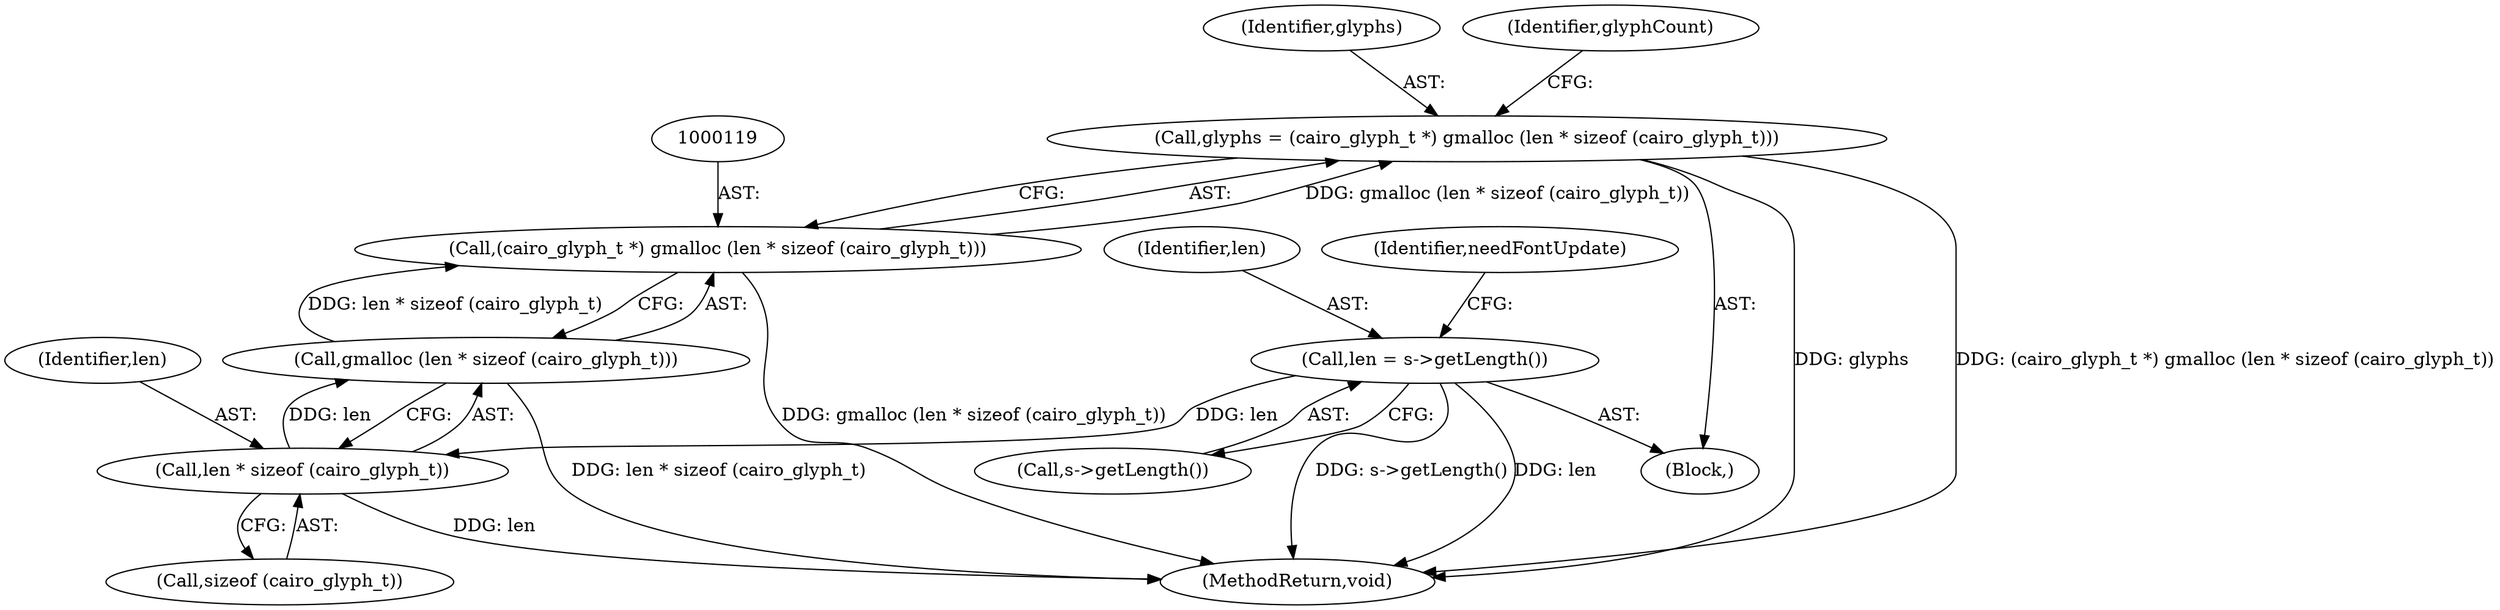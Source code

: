 digraph "1_poppler_7b2d314a61fd0e12f47c62996cb49ec0d1ba747a_0@integer" {
"1000116" [label="(Call,glyphs = (cairo_glyph_t *) gmalloc (len * sizeof (cairo_glyph_t)))"];
"1000118" [label="(Call,(cairo_glyph_t *) gmalloc (len * sizeof (cairo_glyph_t)))"];
"1000120" [label="(Call,gmalloc (len * sizeof (cairo_glyph_t)))"];
"1000121" [label="(Call,len * sizeof (cairo_glyph_t))"];
"1000105" [label="(Call,len = s->getLength())"];
"1000117" [label="(Identifier,glyphs)"];
"1000126" [label="(Identifier,glyphCount)"];
"1000107" [label="(Call,s->getLength())"];
"1000109" [label="(Identifier,needFontUpdate)"];
"1000128" [label="(MethodReturn,void)"];
"1000105" [label="(Call,len = s->getLength())"];
"1000103" [label="(Block,)"];
"1000120" [label="(Call,gmalloc (len * sizeof (cairo_glyph_t)))"];
"1000122" [label="(Identifier,len)"];
"1000106" [label="(Identifier,len)"];
"1000118" [label="(Call,(cairo_glyph_t *) gmalloc (len * sizeof (cairo_glyph_t)))"];
"1000121" [label="(Call,len * sizeof (cairo_glyph_t))"];
"1000116" [label="(Call,glyphs = (cairo_glyph_t *) gmalloc (len * sizeof (cairo_glyph_t)))"];
"1000123" [label="(Call,sizeof (cairo_glyph_t))"];
"1000116" -> "1000103"  [label="AST: "];
"1000116" -> "1000118"  [label="CFG: "];
"1000117" -> "1000116"  [label="AST: "];
"1000118" -> "1000116"  [label="AST: "];
"1000126" -> "1000116"  [label="CFG: "];
"1000116" -> "1000128"  [label="DDG: glyphs"];
"1000116" -> "1000128"  [label="DDG: (cairo_glyph_t *) gmalloc (len * sizeof (cairo_glyph_t))"];
"1000118" -> "1000116"  [label="DDG: gmalloc (len * sizeof (cairo_glyph_t))"];
"1000118" -> "1000120"  [label="CFG: "];
"1000119" -> "1000118"  [label="AST: "];
"1000120" -> "1000118"  [label="AST: "];
"1000118" -> "1000128"  [label="DDG: gmalloc (len * sizeof (cairo_glyph_t))"];
"1000120" -> "1000118"  [label="DDG: len * sizeof (cairo_glyph_t)"];
"1000120" -> "1000121"  [label="CFG: "];
"1000121" -> "1000120"  [label="AST: "];
"1000120" -> "1000128"  [label="DDG: len * sizeof (cairo_glyph_t)"];
"1000121" -> "1000120"  [label="DDG: len"];
"1000121" -> "1000123"  [label="CFG: "];
"1000122" -> "1000121"  [label="AST: "];
"1000123" -> "1000121"  [label="AST: "];
"1000121" -> "1000128"  [label="DDG: len"];
"1000105" -> "1000121"  [label="DDG: len"];
"1000105" -> "1000103"  [label="AST: "];
"1000105" -> "1000107"  [label="CFG: "];
"1000106" -> "1000105"  [label="AST: "];
"1000107" -> "1000105"  [label="AST: "];
"1000109" -> "1000105"  [label="CFG: "];
"1000105" -> "1000128"  [label="DDG: s->getLength()"];
"1000105" -> "1000128"  [label="DDG: len"];
}
